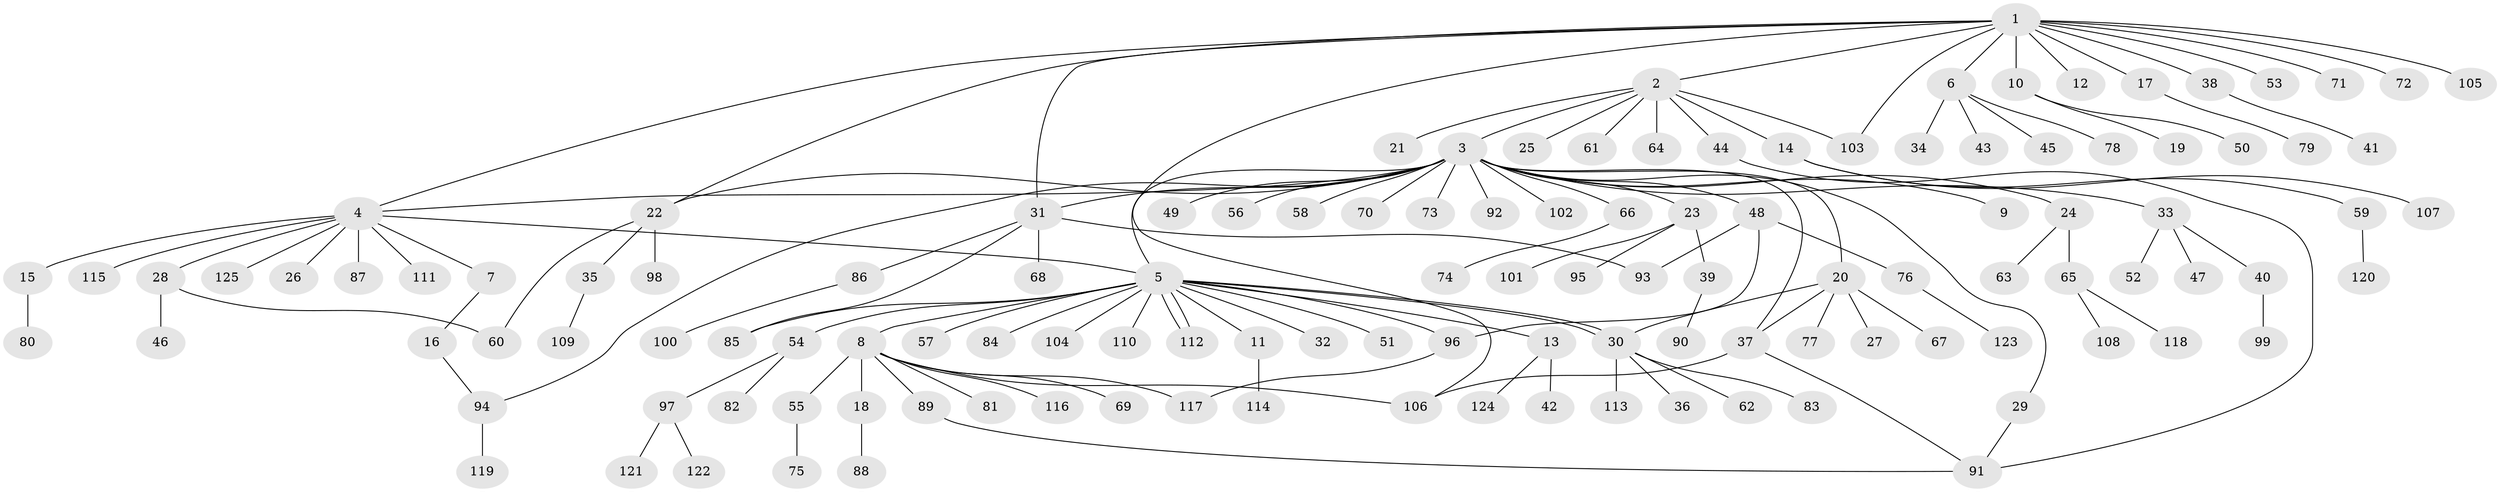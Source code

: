 // Generated by graph-tools (version 1.1) at 2025/35/03/09/25 02:35:21]
// undirected, 125 vertices, 144 edges
graph export_dot {
graph [start="1"]
  node [color=gray90,style=filled];
  1;
  2;
  3;
  4;
  5;
  6;
  7;
  8;
  9;
  10;
  11;
  12;
  13;
  14;
  15;
  16;
  17;
  18;
  19;
  20;
  21;
  22;
  23;
  24;
  25;
  26;
  27;
  28;
  29;
  30;
  31;
  32;
  33;
  34;
  35;
  36;
  37;
  38;
  39;
  40;
  41;
  42;
  43;
  44;
  45;
  46;
  47;
  48;
  49;
  50;
  51;
  52;
  53;
  54;
  55;
  56;
  57;
  58;
  59;
  60;
  61;
  62;
  63;
  64;
  65;
  66;
  67;
  68;
  69;
  70;
  71;
  72;
  73;
  74;
  75;
  76;
  77;
  78;
  79;
  80;
  81;
  82;
  83;
  84;
  85;
  86;
  87;
  88;
  89;
  90;
  91;
  92;
  93;
  94;
  95;
  96;
  97;
  98;
  99;
  100;
  101;
  102;
  103;
  104;
  105;
  106;
  107;
  108;
  109;
  110;
  111;
  112;
  113;
  114;
  115;
  116;
  117;
  118;
  119;
  120;
  121;
  122;
  123;
  124;
  125;
  1 -- 2;
  1 -- 4;
  1 -- 6;
  1 -- 10;
  1 -- 12;
  1 -- 17;
  1 -- 22;
  1 -- 31;
  1 -- 38;
  1 -- 53;
  1 -- 71;
  1 -- 72;
  1 -- 103;
  1 -- 105;
  1 -- 106;
  2 -- 3;
  2 -- 14;
  2 -- 21;
  2 -- 25;
  2 -- 44;
  2 -- 61;
  2 -- 64;
  2 -- 103;
  3 -- 4;
  3 -- 5;
  3 -- 9;
  3 -- 20;
  3 -- 22;
  3 -- 23;
  3 -- 24;
  3 -- 29;
  3 -- 31;
  3 -- 33;
  3 -- 37;
  3 -- 48;
  3 -- 49;
  3 -- 56;
  3 -- 58;
  3 -- 66;
  3 -- 70;
  3 -- 73;
  3 -- 92;
  3 -- 94;
  3 -- 102;
  4 -- 5;
  4 -- 7;
  4 -- 15;
  4 -- 26;
  4 -- 28;
  4 -- 87;
  4 -- 111;
  4 -- 115;
  4 -- 125;
  5 -- 8;
  5 -- 11;
  5 -- 13;
  5 -- 30;
  5 -- 30;
  5 -- 32;
  5 -- 51;
  5 -- 54;
  5 -- 57;
  5 -- 84;
  5 -- 85;
  5 -- 96;
  5 -- 104;
  5 -- 110;
  5 -- 112;
  5 -- 112;
  6 -- 34;
  6 -- 43;
  6 -- 45;
  6 -- 78;
  7 -- 16;
  8 -- 18;
  8 -- 55;
  8 -- 69;
  8 -- 81;
  8 -- 89;
  8 -- 106;
  8 -- 116;
  8 -- 117;
  10 -- 19;
  10 -- 50;
  11 -- 114;
  13 -- 42;
  13 -- 124;
  14 -- 59;
  14 -- 107;
  15 -- 80;
  16 -- 94;
  17 -- 79;
  18 -- 88;
  20 -- 27;
  20 -- 30;
  20 -- 37;
  20 -- 67;
  20 -- 77;
  22 -- 35;
  22 -- 60;
  22 -- 98;
  23 -- 39;
  23 -- 95;
  23 -- 101;
  24 -- 63;
  24 -- 65;
  28 -- 46;
  28 -- 60;
  29 -- 91;
  30 -- 36;
  30 -- 62;
  30 -- 83;
  30 -- 113;
  31 -- 68;
  31 -- 85;
  31 -- 86;
  31 -- 93;
  33 -- 40;
  33 -- 47;
  33 -- 52;
  35 -- 109;
  37 -- 91;
  37 -- 106;
  38 -- 41;
  39 -- 90;
  40 -- 99;
  44 -- 91;
  48 -- 76;
  48 -- 93;
  48 -- 96;
  54 -- 82;
  54 -- 97;
  55 -- 75;
  59 -- 120;
  65 -- 108;
  65 -- 118;
  66 -- 74;
  76 -- 123;
  86 -- 100;
  89 -- 91;
  94 -- 119;
  96 -- 117;
  97 -- 121;
  97 -- 122;
}

